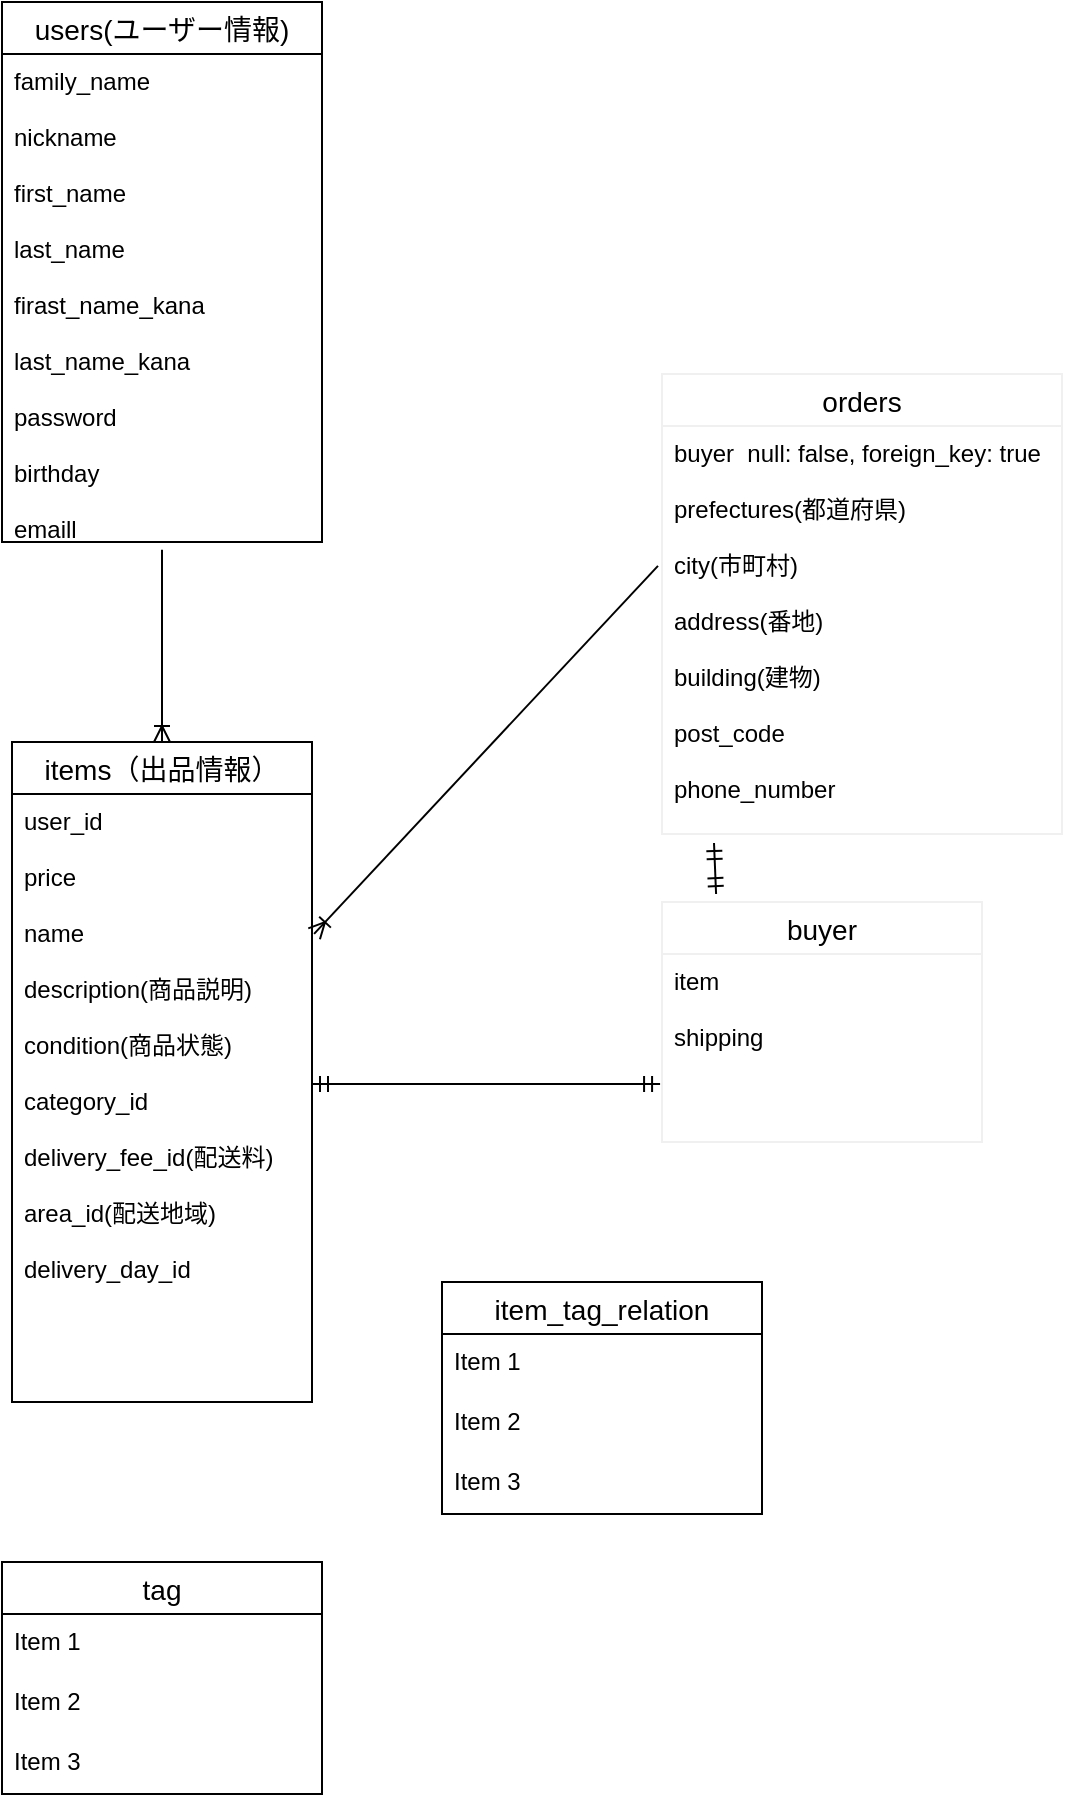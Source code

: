 <mxfile>
    <diagram id="g0HISasEa9U5_4z3-cw5" name="ページ1">
        <mxGraphModel dx="552" dy="1689" grid="1" gridSize="10" guides="1" tooltips="1" connect="1" arrows="1" fold="1" page="1" pageScale="1" pageWidth="827" pageHeight="1169" math="0" shadow="0">
            <root>
                <mxCell id="0"/>
                <mxCell id="1" parent="0"/>
                <mxCell id="65" value="items（出品情報）" style="swimlane;fontStyle=0;childLayout=stackLayout;horizontal=1;startSize=26;horizontalStack=0;resizeParent=1;resizeParentMax=0;resizeLast=0;collapsible=1;marginBottom=0;align=center;fontSize=14;" parent="1" vertex="1">
                    <mxGeometry x="65" y="90" width="150" height="330" as="geometry"/>
                </mxCell>
                <mxCell id="67" value="user_id&#10;&#10;price&#10;&#10;name&#10;&#10;description(商品説明)&#10;&#10;condition(商品状態)&#10;&#10;category_id&#10;&#10;delivery_fee_id(配送料)&#10;&#10;area_id(配送地域)&#10;&#10;delivery_day_id" style="text;strokeColor=none;fillColor=none;spacingLeft=4;spacingRight=4;overflow=hidden;rotatable=0;points=[[0,0.5],[1,0.5]];portConstraint=eastwest;fontSize=12;" parent="65" vertex="1">
                    <mxGeometry y="26" width="150" height="304" as="geometry"/>
                </mxCell>
                <mxCell id="129" value="orders" style="swimlane;fontStyle=0;childLayout=stackLayout;horizontal=1;startSize=26;horizontalStack=0;resizeParent=1;resizeParentMax=0;resizeLast=0;collapsible=1;marginBottom=0;align=center;fontSize=14;strokeColor=#f0f0f0;strokeWidth=1;" parent="1" vertex="1">
                    <mxGeometry x="390" y="-94" width="200" height="230" as="geometry"/>
                </mxCell>
                <mxCell id="130" value="buyer  null: false, foreign_key: true&#10;&#10;prefectures(都道府県)&#10;&#10;city(市町村)&#10;&#10;address(番地)&#10;&#10;building(建物)&#10;&#10;post_code&#10;&#10;phone_number&#10;&#10;" style="text;strokeColor=none;fillColor=none;spacingLeft=4;spacingRight=4;overflow=hidden;rotatable=0;points=[[0,0.5],[1,0.5]];portConstraint=eastwest;fontSize=12;" parent="129" vertex="1">
                    <mxGeometry y="26" width="200" height="204" as="geometry"/>
                </mxCell>
                <mxCell id="48" value="users(ユーザー情報)" style="swimlane;fontStyle=0;childLayout=stackLayout;horizontal=1;startSize=26;horizontalStack=0;resizeParent=1;resizeParentMax=0;resizeLast=0;collapsible=1;marginBottom=0;align=center;fontSize=14;" parent="1" vertex="1">
                    <mxGeometry x="60" y="-280" width="160" height="270" as="geometry"/>
                </mxCell>
                <mxCell id="49" value="family_name&#10;&#10;nickname&#10;&#10;first_name&#10;&#10;last_name&#10;&#10;firast_name_kana&#10;&#10;last_name_kana&#10;&#10;password&#10;&#10;birthday&#10;&#10;emaill&#10;&#10;" style="text;strokeColor=none;fillColor=none;spacingLeft=4;spacingRight=4;overflow=hidden;rotatable=0;points=[[0,0.5],[1,0.5]];portConstraint=eastwest;fontSize=12;" parent="48" vertex="1">
                    <mxGeometry y="26" width="160" height="244" as="geometry"/>
                </mxCell>
                <mxCell id="153" value="buyer" style="swimlane;fontStyle=0;childLayout=stackLayout;horizontal=1;startSize=26;horizontalStack=0;resizeParent=1;resizeParentMax=0;resizeLast=0;collapsible=1;marginBottom=0;align=center;fontSize=14;strokeColor=#f0f0f0;strokeWidth=1;" parent="1" vertex="1">
                    <mxGeometry x="390" y="170" width="160" height="120" as="geometry"/>
                </mxCell>
                <mxCell id="154" value="item&#10;&#10;shipping" style="text;strokeColor=none;fillColor=none;spacingLeft=4;spacingRight=4;overflow=hidden;rotatable=0;points=[[0,0.5],[1,0.5]];portConstraint=eastwest;fontSize=12;" parent="153" vertex="1">
                    <mxGeometry y="26" width="160" height="94" as="geometry"/>
                </mxCell>
                <mxCell id="163" value="" style="fontSize=12;html=1;endArrow=ERmandOne;startArrow=ERmandOne;entryX=0.13;entryY=1.022;entryDx=0;entryDy=0;entryPerimeter=0;exitX=0.169;exitY=-0.033;exitDx=0;exitDy=0;exitPerimeter=0;" parent="1" source="153" target="130" edge="1">
                    <mxGeometry width="100" height="100" relative="1" as="geometry">
                        <mxPoint x="416" y="160" as="sourcePoint"/>
                        <mxPoint x="514" y="70" as="targetPoint"/>
                    </mxGeometry>
                </mxCell>
                <mxCell id="164" value="" style="fontSize=12;html=1;endArrow=ERoneToMany;entryX=0.5;entryY=0;entryDx=0;entryDy=0;exitX=0.5;exitY=1.016;exitDx=0;exitDy=0;exitPerimeter=0;" parent="1" source="49" target="65" edge="1">
                    <mxGeometry width="100" height="100" relative="1" as="geometry">
                        <mxPoint x="115" y="-10" as="sourcePoint"/>
                        <mxPoint x="215" y="-110" as="targetPoint"/>
                    </mxGeometry>
                </mxCell>
                <mxCell id="166" value="" style="fontSize=12;html=1;endArrow=ERoneToMany;entryX=1.007;entryY=0.23;entryDx=0;entryDy=0;entryPerimeter=0;exitX=-0.01;exitY=0.343;exitDx=0;exitDy=0;exitPerimeter=0;" parent="1" source="130" target="67" edge="1">
                    <mxGeometry width="100" height="100" relative="1" as="geometry">
                        <mxPoint x="290" y="40" as="sourcePoint"/>
                        <mxPoint x="390" y="-60" as="targetPoint"/>
                    </mxGeometry>
                </mxCell>
                <mxCell id="167" value="" style="edgeStyle=entityRelationEdgeStyle;fontSize=12;html=1;endArrow=ERmandOne;startArrow=ERmandOne;entryX=-0.006;entryY=0.691;entryDx=0;entryDy=0;entryPerimeter=0;exitX=1;exitY=0.477;exitDx=0;exitDy=0;exitPerimeter=0;" parent="1" source="67" target="154" edge="1">
                    <mxGeometry width="100" height="100" relative="1" as="geometry">
                        <mxPoint x="220" y="261" as="sourcePoint"/>
                        <mxPoint x="310" y="160" as="targetPoint"/>
                    </mxGeometry>
                </mxCell>
                <mxCell id="168" value="tag" style="swimlane;fontStyle=0;childLayout=stackLayout;horizontal=1;startSize=26;horizontalStack=0;resizeParent=1;resizeParentMax=0;resizeLast=0;collapsible=1;marginBottom=0;align=center;fontSize=14;" vertex="1" parent="1">
                    <mxGeometry x="60" y="500" width="160" height="116" as="geometry"/>
                </mxCell>
                <mxCell id="169" value="Item 1" style="text;strokeColor=none;fillColor=none;spacingLeft=4;spacingRight=4;overflow=hidden;rotatable=0;points=[[0,0.5],[1,0.5]];portConstraint=eastwest;fontSize=12;" vertex="1" parent="168">
                    <mxGeometry y="26" width="160" height="30" as="geometry"/>
                </mxCell>
                <mxCell id="170" value="Item 2" style="text;strokeColor=none;fillColor=none;spacingLeft=4;spacingRight=4;overflow=hidden;rotatable=0;points=[[0,0.5],[1,0.5]];portConstraint=eastwest;fontSize=12;" vertex="1" parent="168">
                    <mxGeometry y="56" width="160" height="30" as="geometry"/>
                </mxCell>
                <mxCell id="171" value="Item 3" style="text;strokeColor=none;fillColor=none;spacingLeft=4;spacingRight=4;overflow=hidden;rotatable=0;points=[[0,0.5],[1,0.5]];portConstraint=eastwest;fontSize=12;" vertex="1" parent="168">
                    <mxGeometry y="86" width="160" height="30" as="geometry"/>
                </mxCell>
                <mxCell id="185" value="item_tag_relation" style="swimlane;fontStyle=0;childLayout=stackLayout;horizontal=1;startSize=26;horizontalStack=0;resizeParent=1;resizeParentMax=0;resizeLast=0;collapsible=1;marginBottom=0;align=center;fontSize=14;" vertex="1" parent="1">
                    <mxGeometry x="280" y="360" width="160" height="116" as="geometry"/>
                </mxCell>
                <mxCell id="186" value="Item 1" style="text;strokeColor=none;fillColor=none;spacingLeft=4;spacingRight=4;overflow=hidden;rotatable=0;points=[[0,0.5],[1,0.5]];portConstraint=eastwest;fontSize=12;" vertex="1" parent="185">
                    <mxGeometry y="26" width="160" height="30" as="geometry"/>
                </mxCell>
                <mxCell id="187" value="Item 2" style="text;strokeColor=none;fillColor=none;spacingLeft=4;spacingRight=4;overflow=hidden;rotatable=0;points=[[0,0.5],[1,0.5]];portConstraint=eastwest;fontSize=12;" vertex="1" parent="185">
                    <mxGeometry y="56" width="160" height="30" as="geometry"/>
                </mxCell>
                <mxCell id="188" value="Item 3" style="text;strokeColor=none;fillColor=none;spacingLeft=4;spacingRight=4;overflow=hidden;rotatable=0;points=[[0,0.5],[1,0.5]];portConstraint=eastwest;fontSize=12;" vertex="1" parent="185">
                    <mxGeometry y="86" width="160" height="30" as="geometry"/>
                </mxCell>
            </root>
        </mxGraphModel>
    </diagram>
</mxfile>